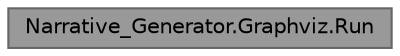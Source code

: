 digraph "Narrative_Generator.Graphviz.Run"
{
 
  bgcolor="transparent";
  edge [fontname=Helvetica,fontsize=10,labelfontname=Helvetica,labelfontsize=10];
  node [fontname=Helvetica,fontsize=10,shape=box,height=0.2,width=0.4];
  rankdir="LR";
  Node1 [label="Narrative_Generator.Graphviz.Run",height=0.2,width=0.4,color="gray40", fillcolor="grey60", style="filled", fontcolor="black",tooltip="The method that starts the renderer."];
}

